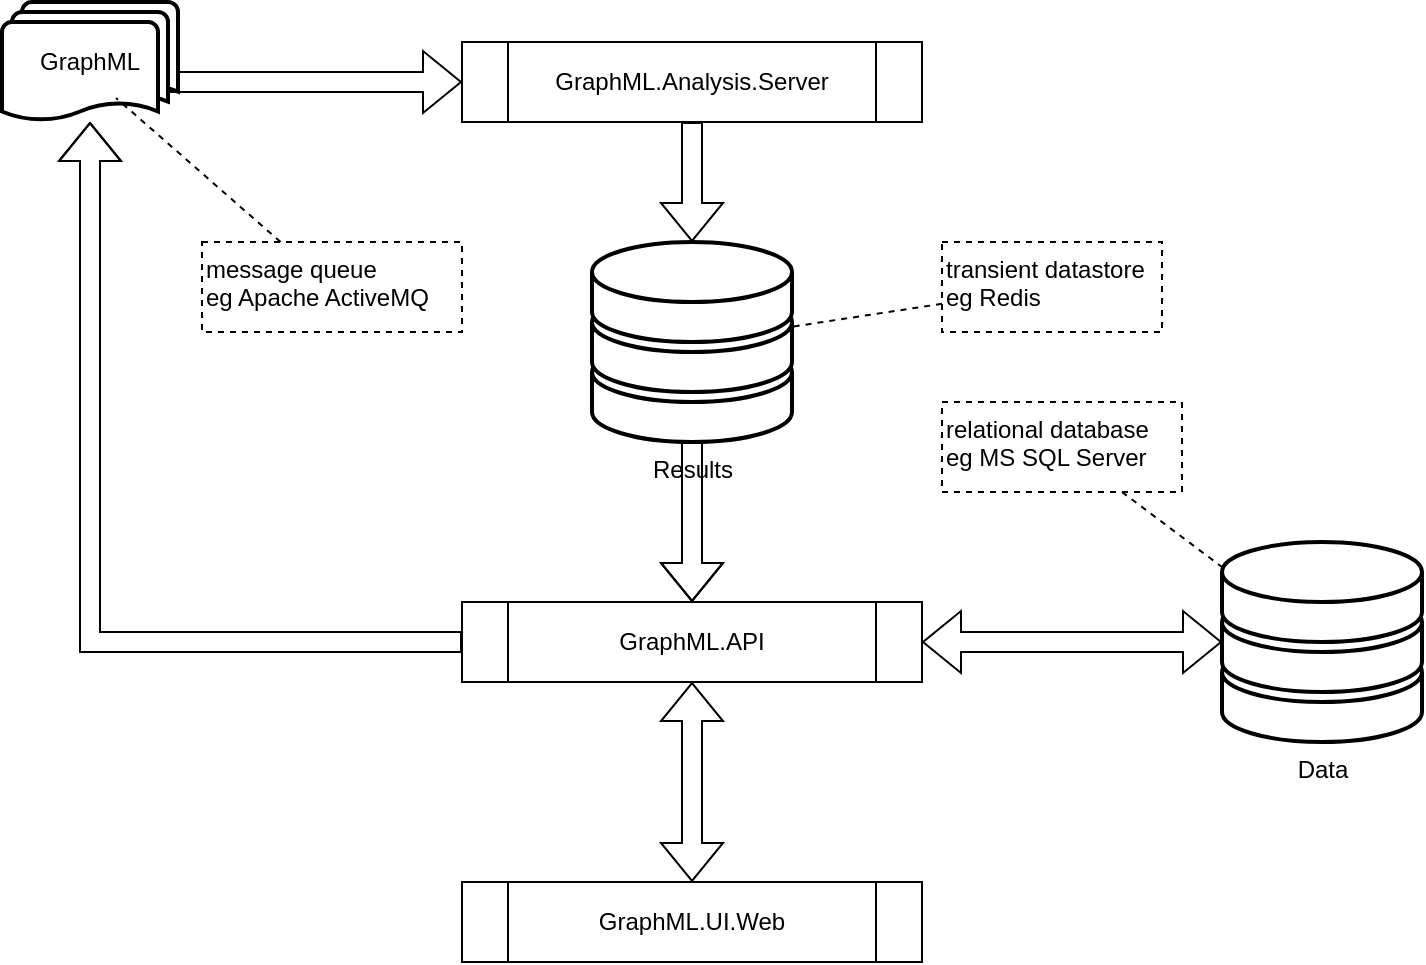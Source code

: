 <mxfile version="12.9.3" type="device"><diagram name="Architecture" id="74b105a0-9070-1c63-61bc-23e55f88626e"><mxGraphModel dx="866" dy="515" grid="1" gridSize="10" guides="1" tooltips="1" connect="1" arrows="1" fold="1" page="1" pageScale="1.5" pageWidth="1169" pageHeight="826" background="none" math="0" shadow="0"><root><mxCell id="0" style=";html=1;"/><mxCell id="1" style=";html=1;" parent="0"/><mxCell id="4cw4bWeLbA19jvqWl-sm-12" style="edgeStyle=orthogonalEdgeStyle;shape=flexArrow;rounded=0;orthogonalLoop=1;jettySize=auto;html=1;fontColor=#000000;" edge="1" parent="1" source="4cw4bWeLbA19jvqWl-sm-1" target="4cw4bWeLbA19jvqWl-sm-4"><mxGeometry relative="1" as="geometry"/></mxCell><mxCell id="4cw4bWeLbA19jvqWl-sm-1" value="GraphML.Analysis.Server" style="shape=process;whiteSpace=wrap;html=1;backgroundOutline=1;" vertex="1" parent="1"><mxGeometry x="310" y="130" width="230" height="40" as="geometry"/></mxCell><mxCell id="4cw4bWeLbA19jvqWl-sm-3" style="edgeStyle=orthogonalEdgeStyle;rounded=0;orthogonalLoop=1;jettySize=auto;html=1;entryX=0;entryY=0.5;entryDx=0;entryDy=0;shape=flexArrow;exitX=0.761;exitY=0.667;exitDx=0;exitDy=0;exitPerimeter=0;" edge="1" parent="1" source="4cw4bWeLbA19jvqWl-sm-9" target="4cw4bWeLbA19jvqWl-sm-1"><mxGeometry relative="1" as="geometry"><mxPoint x="180" y="190" as="sourcePoint"/></mxGeometry></mxCell><mxCell id="4cw4bWeLbA19jvqWl-sm-20" style="edgeStyle=orthogonalEdgeStyle;shape=flexArrow;rounded=0;orthogonalLoop=1;jettySize=auto;html=1;startArrow=none;startFill=0;fontColor=#000000;" edge="1" parent="1" source="4cw4bWeLbA19jvqWl-sm-4" target="4cw4bWeLbA19jvqWl-sm-16"><mxGeometry relative="1" as="geometry"><Array as="points"><mxPoint x="740" y="260"/><mxPoint x="415" y="260"/></Array></mxGeometry></mxCell><mxCell id="4cw4bWeLbA19jvqWl-sm-4" value="Results" style="fontColor=#000000;verticalAlign=top;verticalLabelPosition=bottom;labelPosition=center;align=center;html=1;outlineConnect=0;fillColor=#ffffff;strokeColor=#000000;gradientColor=none;gradientDirection=north;strokeWidth=2;shape=mxgraph.networks.storage;" vertex="1" parent="1"><mxGeometry x="375" y="230" width="100" height="100" as="geometry"/></mxCell><mxCell id="4cw4bWeLbA19jvqWl-sm-9" value="GraphML" style="strokeWidth=2;html=1;shape=mxgraph.flowchart.multi-document;whiteSpace=wrap;fillColor=#ffffff;" vertex="1" parent="1"><mxGeometry x="80" y="110" width="88" height="60" as="geometry"/></mxCell><mxCell id="4cw4bWeLbA19jvqWl-sm-13" value="Data" style="fontColor=#000000;verticalAlign=top;verticalLabelPosition=bottom;labelPosition=center;align=center;html=1;outlineConnect=0;fillColor=#ffffff;strokeColor=#000000;gradientColor=none;gradientDirection=north;strokeWidth=2;shape=mxgraph.networks.storage;" vertex="1" parent="1"><mxGeometry x="690" y="380" width="100" height="100" as="geometry"/></mxCell><mxCell id="4cw4bWeLbA19jvqWl-sm-17" style="edgeStyle=orthogonalEdgeStyle;shape=flexArrow;rounded=0;orthogonalLoop=1;jettySize=auto;html=1;fontColor=#000000;startArrow=block;" edge="1" parent="1" source="4cw4bWeLbA19jvqWl-sm-15" target="4cw4bWeLbA19jvqWl-sm-16"><mxGeometry relative="1" as="geometry"/></mxCell><mxCell id="4cw4bWeLbA19jvqWl-sm-15" value="GraphML.UI.Web" style="shape=process;whiteSpace=wrap;html=1;backgroundOutline=1;" vertex="1" parent="1"><mxGeometry x="310" y="550" width="230" height="40" as="geometry"/></mxCell><mxCell id="4cw4bWeLbA19jvqWl-sm-18" style="edgeStyle=orthogonalEdgeStyle;shape=flexArrow;rounded=0;orthogonalLoop=1;jettySize=auto;html=1;fontColor=#000000;startArrow=block;" edge="1" parent="1" source="4cw4bWeLbA19jvqWl-sm-16" target="4cw4bWeLbA19jvqWl-sm-13"><mxGeometry relative="1" as="geometry"/></mxCell><mxCell id="4cw4bWeLbA19jvqWl-sm-19" style="edgeStyle=orthogonalEdgeStyle;shape=flexArrow;rounded=0;orthogonalLoop=1;jettySize=auto;html=1;startArrow=none;fontColor=#000000;startFill=0;" edge="1" parent="1" source="4cw4bWeLbA19jvqWl-sm-16" target="4cw4bWeLbA19jvqWl-sm-9"><mxGeometry relative="1" as="geometry"/></mxCell><mxCell id="4cw4bWeLbA19jvqWl-sm-16" value="GraphML.API" style="shape=process;whiteSpace=wrap;html=1;backgroundOutline=1;" vertex="1" parent="1"><mxGeometry x="310" y="410" width="230" height="40" as="geometry"/></mxCell><mxCell id="4cw4bWeLbA19jvqWl-sm-22" style="rounded=0;orthogonalLoop=1;jettySize=auto;html=1;startArrow=none;startFill=0;fontColor=#000000;endArrow=none;endFill=0;dashed=1;" edge="1" parent="1" source="4cw4bWeLbA19jvqWl-sm-21" target="4cw4bWeLbA19jvqWl-sm-4"><mxGeometry relative="1" as="geometry"/></mxCell><mxCell id="4cw4bWeLbA19jvqWl-sm-21" value="transient datastore&lt;br&gt;eg&amp;nbsp;Redis" style="text;html=1;strokeColor=#000000;fillColor=none;align=left;verticalAlign=top;whiteSpace=wrap;rounded=0;fontColor=#000000;dashed=1;" vertex="1" parent="1"><mxGeometry x="550" y="230" width="110" height="45" as="geometry"/></mxCell><mxCell id="4cw4bWeLbA19jvqWl-sm-24" style="edgeStyle=none;rounded=0;orthogonalLoop=1;jettySize=auto;html=1;dashed=1;startArrow=none;startFill=0;endArrow=none;endFill=0;fontColor=#000000;" edge="1" parent="1" source="4cw4bWeLbA19jvqWl-sm-23" target="4cw4bWeLbA19jvqWl-sm-13"><mxGeometry relative="1" as="geometry"/></mxCell><mxCell id="4cw4bWeLbA19jvqWl-sm-23" value="relational database&lt;br&gt;eg MS SQL Server" style="text;html=1;strokeColor=#000000;fillColor=none;align=left;verticalAlign=top;whiteSpace=wrap;rounded=0;fontColor=#000000;dashed=1;" vertex="1" parent="1"><mxGeometry x="550" y="310" width="120" height="45" as="geometry"/></mxCell><mxCell id="4cw4bWeLbA19jvqWl-sm-26" style="edgeStyle=none;rounded=0;orthogonalLoop=1;jettySize=auto;html=1;entryX=0.648;entryY=0.8;entryDx=0;entryDy=0;entryPerimeter=0;dashed=1;startArrow=none;startFill=0;endArrow=none;endFill=0;fontColor=#000000;" edge="1" parent="1" source="4cw4bWeLbA19jvqWl-sm-25" target="4cw4bWeLbA19jvqWl-sm-9"><mxGeometry relative="1" as="geometry"/></mxCell><mxCell id="4cw4bWeLbA19jvqWl-sm-25" value="message queue&lt;br&gt;eg Apache ActiveMQ" style="text;html=1;strokeColor=#000000;fillColor=none;align=left;verticalAlign=top;whiteSpace=wrap;rounded=0;fontColor=#000000;dashed=1;" vertex="1" parent="1"><mxGeometry x="180" y="230" width="130" height="45" as="geometry"/></mxCell></root></mxGraphModel></diagram></mxfile>